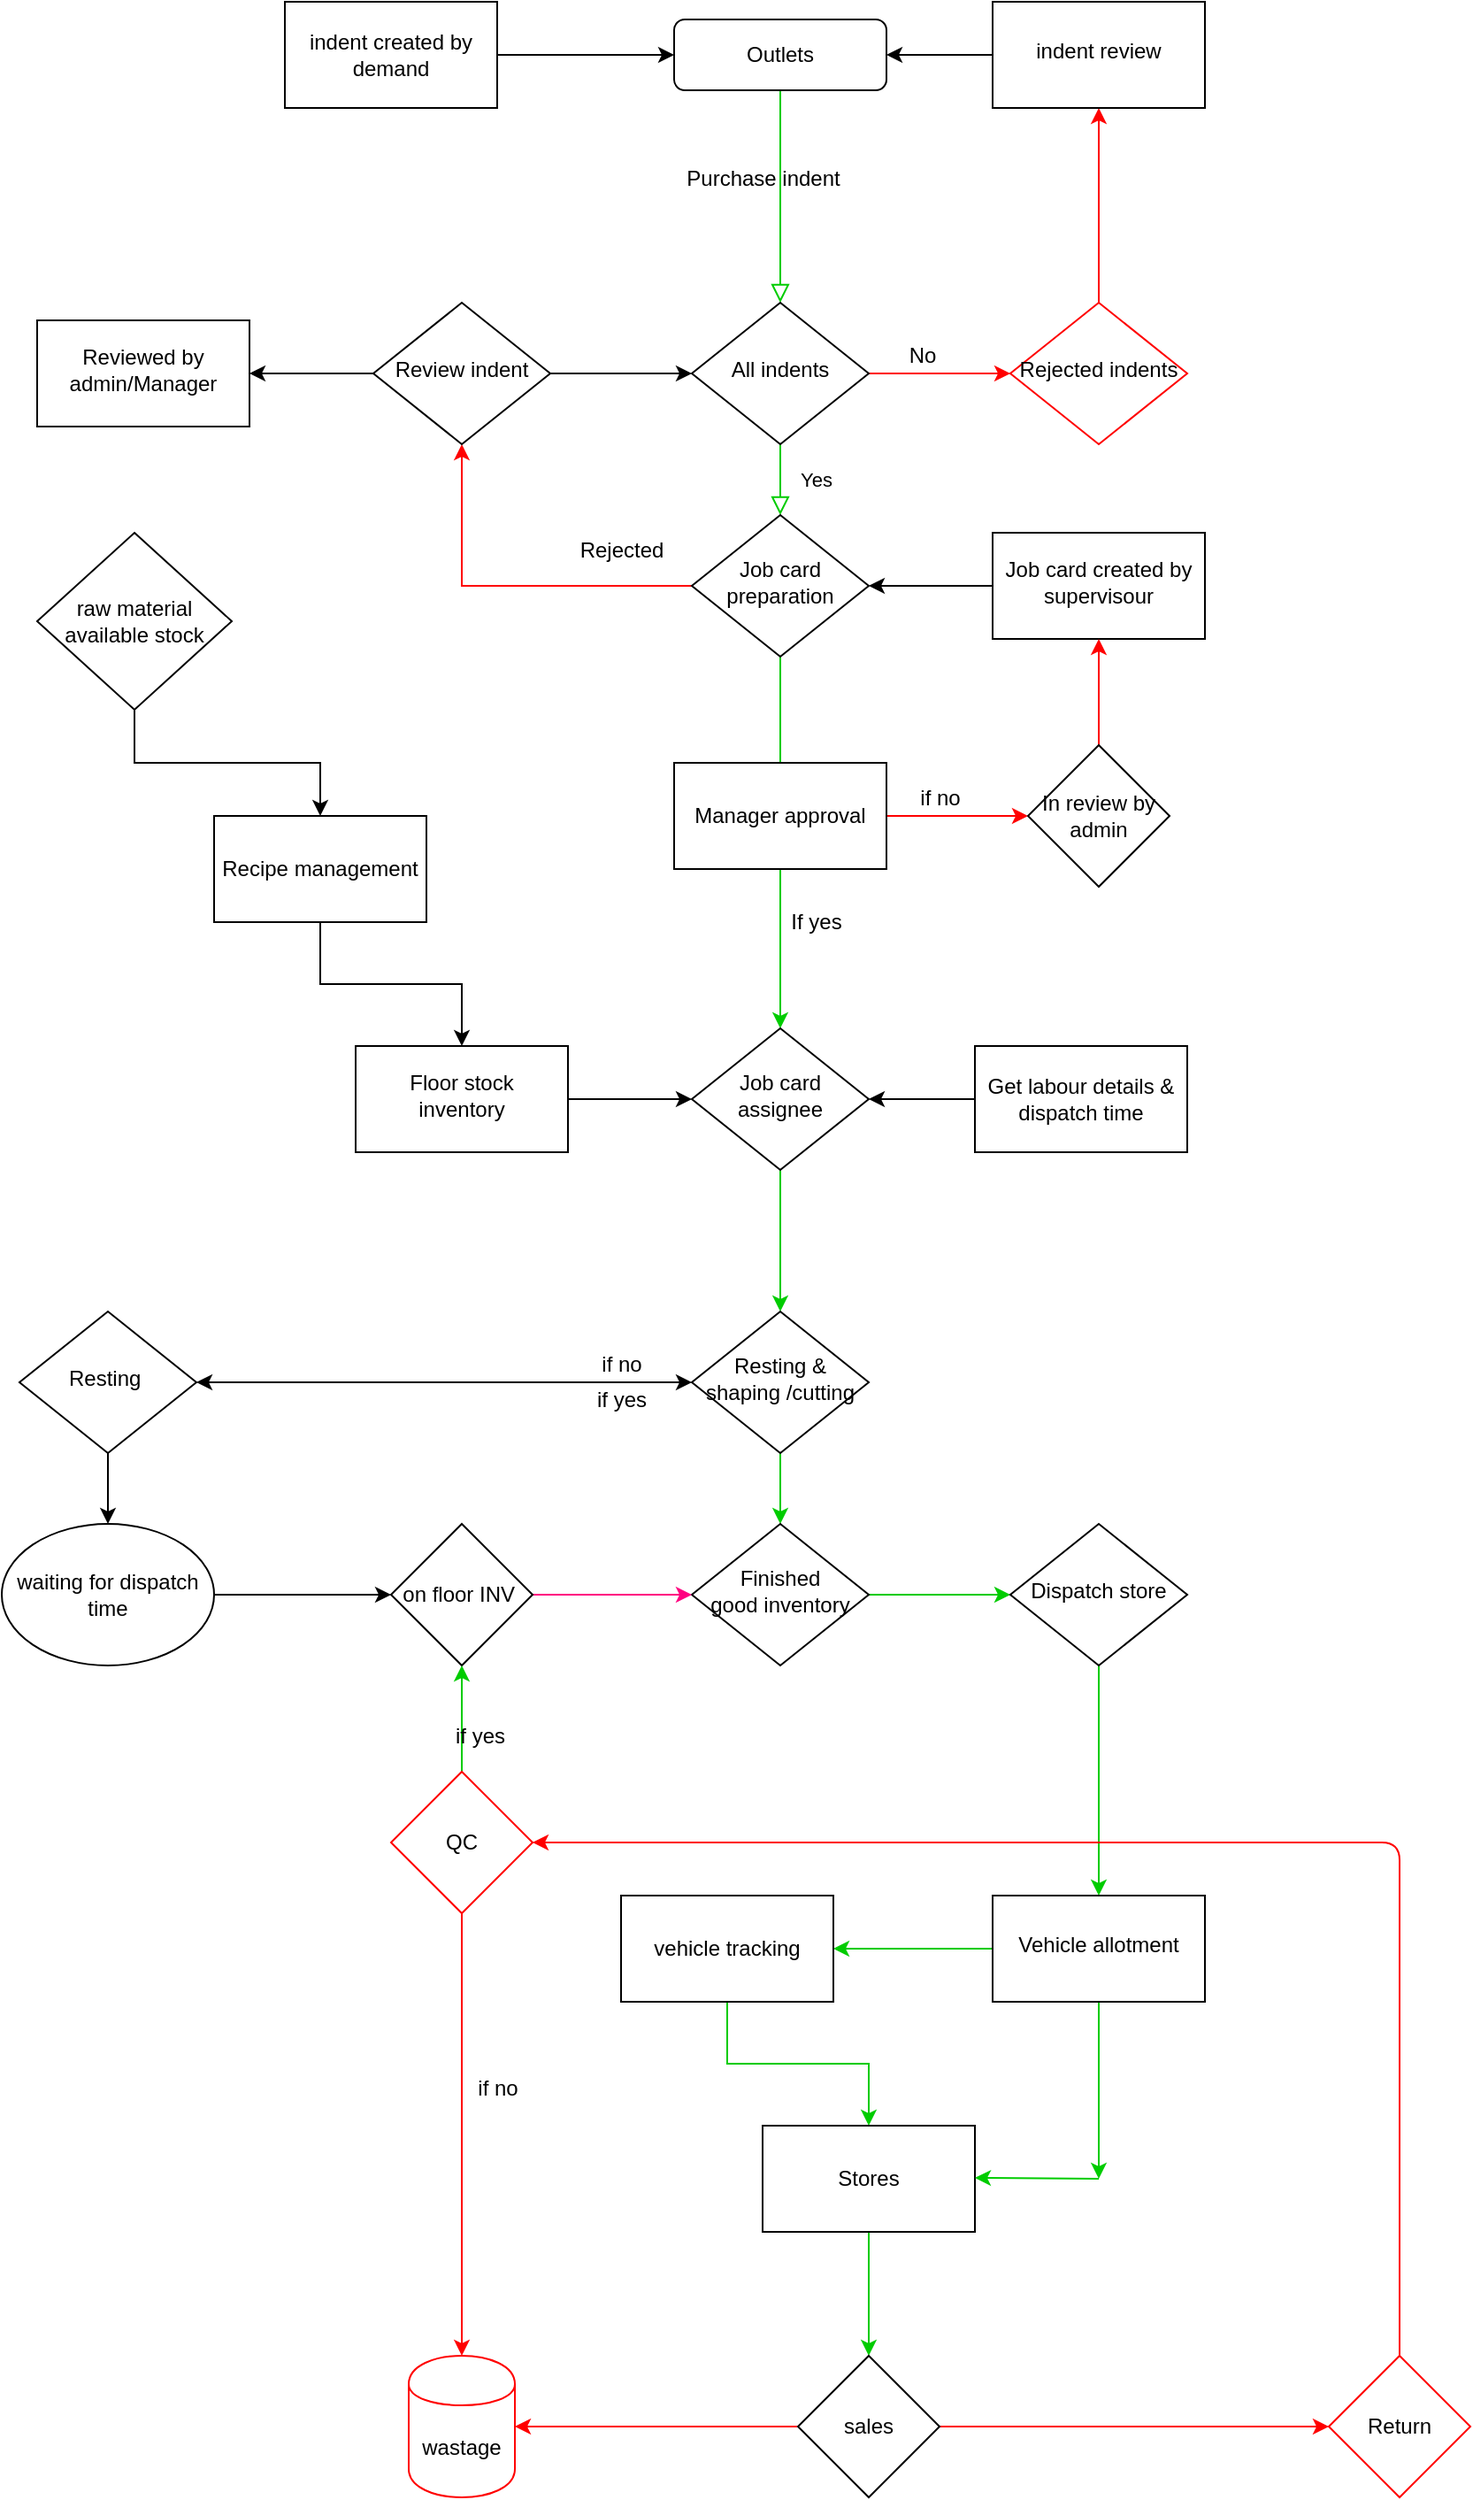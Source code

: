 <mxfile version="14.4.3" type="github">
  <diagram id="C5RBs43oDa-KdzZeNtuy" name="Page-1">
    <mxGraphModel dx="1865" dy="548" grid="1" gridSize="10" guides="1" tooltips="1" connect="1" arrows="1" fold="1" page="1" pageScale="1" pageWidth="827" pageHeight="1169" math="0" shadow="0">
      <root>
        <mxCell id="WIyWlLk6GJQsqaUBKTNV-0" />
        <mxCell id="WIyWlLk6GJQsqaUBKTNV-1" parent="WIyWlLk6GJQsqaUBKTNV-0" />
        <mxCell id="WIyWlLk6GJQsqaUBKTNV-2" value="" style="rounded=0;html=1;jettySize=auto;orthogonalLoop=1;fontSize=11;endArrow=block;endFill=0;endSize=8;strokeWidth=1;shadow=0;labelBackgroundColor=none;edgeStyle=orthogonalEdgeStyle;strokeColor=#00CC00;" parent="WIyWlLk6GJQsqaUBKTNV-1" source="WIyWlLk6GJQsqaUBKTNV-3" target="WIyWlLk6GJQsqaUBKTNV-6" edge="1">
          <mxGeometry relative="1" as="geometry" />
        </mxCell>
        <mxCell id="WIyWlLk6GJQsqaUBKTNV-3" value="Outlets" style="rounded=1;whiteSpace=wrap;html=1;fontSize=12;glass=0;strokeWidth=1;shadow=0;" parent="WIyWlLk6GJQsqaUBKTNV-1" vertex="1">
          <mxGeometry x="160" y="10" width="120" height="40" as="geometry" />
        </mxCell>
        <mxCell id="WIyWlLk6GJQsqaUBKTNV-4" value="Yes" style="rounded=0;html=1;jettySize=auto;orthogonalLoop=1;fontSize=11;endArrow=block;endFill=0;endSize=8;strokeWidth=1;shadow=0;labelBackgroundColor=none;edgeStyle=orthogonalEdgeStyle;strokeColor=#00CC00;" parent="WIyWlLk6GJQsqaUBKTNV-1" source="WIyWlLk6GJQsqaUBKTNV-6" target="WIyWlLk6GJQsqaUBKTNV-10" edge="1">
          <mxGeometry y="20" relative="1" as="geometry">
            <mxPoint as="offset" />
          </mxGeometry>
        </mxCell>
        <mxCell id="te3FuEqNMKup-QWxgg7G-4" value="" style="edgeStyle=orthogonalEdgeStyle;rounded=0;orthogonalLoop=1;jettySize=auto;html=1;strokeColor=#FF0000;" parent="WIyWlLk6GJQsqaUBKTNV-1" source="WIyWlLk6GJQsqaUBKTNV-6" target="te3FuEqNMKup-QWxgg7G-3" edge="1">
          <mxGeometry relative="1" as="geometry" />
        </mxCell>
        <mxCell id="WIyWlLk6GJQsqaUBKTNV-6" value="All indents" style="rhombus;whiteSpace=wrap;html=1;shadow=0;fontFamily=Helvetica;fontSize=12;align=center;strokeWidth=1;spacing=6;spacingTop=-4;" parent="WIyWlLk6GJQsqaUBKTNV-1" vertex="1">
          <mxGeometry x="170" y="170" width="100" height="80" as="geometry" />
        </mxCell>
        <mxCell id="te3FuEqNMKup-QWxgg7G-10" value="" style="edgeStyle=orthogonalEdgeStyle;rounded=0;orthogonalLoop=1;jettySize=auto;html=1;strokeColor=#FF0000;entryX=0.5;entryY=1;entryDx=0;entryDy=0;" parent="WIyWlLk6GJQsqaUBKTNV-1" source="WIyWlLk6GJQsqaUBKTNV-10" target="te3FuEqNMKup-QWxgg7G-12" edge="1">
          <mxGeometry relative="1" as="geometry">
            <mxPoint x="40" y="330" as="targetPoint" />
          </mxGeometry>
        </mxCell>
        <mxCell id="te3FuEqNMKup-QWxgg7G-19" value="" style="edgeStyle=orthogonalEdgeStyle;rounded=0;orthogonalLoop=1;jettySize=auto;html=1;strokeColor=#00CC00;" parent="WIyWlLk6GJQsqaUBKTNV-1" source="WIyWlLk6GJQsqaUBKTNV-10" target="te3FuEqNMKup-QWxgg7G-18" edge="1">
          <mxGeometry relative="1" as="geometry" />
        </mxCell>
        <mxCell id="WIyWlLk6GJQsqaUBKTNV-10" value="Job card preparation" style="rhombus;whiteSpace=wrap;html=1;shadow=0;fontFamily=Helvetica;fontSize=12;align=center;strokeWidth=1;spacing=6;spacingTop=-4;" parent="WIyWlLk6GJQsqaUBKTNV-1" vertex="1">
          <mxGeometry x="170" y="290" width="100" height="80" as="geometry" />
        </mxCell>
        <mxCell id="te3FuEqNMKup-QWxgg7G-0" value="Purchase indent" style="text;html=1;align=center;verticalAlign=middle;resizable=0;points=[];autosize=1;" parent="WIyWlLk6GJQsqaUBKTNV-1" vertex="1">
          <mxGeometry x="160" y="90" width="100" height="20" as="geometry" />
        </mxCell>
        <mxCell id="te3FuEqNMKup-QWxgg7G-6" value="" style="edgeStyle=orthogonalEdgeStyle;rounded=0;orthogonalLoop=1;jettySize=auto;html=1;strokeColor=#FF0000;" parent="WIyWlLk6GJQsqaUBKTNV-1" source="te3FuEqNMKup-QWxgg7G-3" target="te3FuEqNMKup-QWxgg7G-5" edge="1">
          <mxGeometry relative="1" as="geometry" />
        </mxCell>
        <mxCell id="te3FuEqNMKup-QWxgg7G-3" value="Rejected indents" style="rhombus;whiteSpace=wrap;html=1;shadow=0;fontFamily=Helvetica;fontSize=12;align=center;strokeWidth=1;spacing=6;spacingTop=-4;strokeColor=#FF0000;" parent="WIyWlLk6GJQsqaUBKTNV-1" vertex="1">
          <mxGeometry x="350" y="170" width="100" height="80" as="geometry" />
        </mxCell>
        <mxCell id="te3FuEqNMKup-QWxgg7G-7" value="" style="edgeStyle=orthogonalEdgeStyle;rounded=0;orthogonalLoop=1;jettySize=auto;html=1;" parent="WIyWlLk6GJQsqaUBKTNV-1" source="te3FuEqNMKup-QWxgg7G-5" target="WIyWlLk6GJQsqaUBKTNV-3" edge="1">
          <mxGeometry relative="1" as="geometry" />
        </mxCell>
        <mxCell id="te3FuEqNMKup-QWxgg7G-5" value="indent review" style="whiteSpace=wrap;html=1;shadow=0;strokeWidth=1;spacing=6;spacingTop=-4;" parent="WIyWlLk6GJQsqaUBKTNV-1" vertex="1">
          <mxGeometry x="340" width="120" height="60" as="geometry" />
        </mxCell>
        <mxCell id="te3FuEqNMKup-QWxgg7G-8" value="No" style="text;html=1;align=center;verticalAlign=middle;resizable=0;points=[];autosize=1;" parent="WIyWlLk6GJQsqaUBKTNV-1" vertex="1">
          <mxGeometry x="285" y="190" width="30" height="20" as="geometry" />
        </mxCell>
        <mxCell id="te3FuEqNMKup-QWxgg7G-11" value="Rejected" style="text;html=1;align=center;verticalAlign=middle;resizable=0;points=[];autosize=1;" parent="WIyWlLk6GJQsqaUBKTNV-1" vertex="1">
          <mxGeometry x="100" y="300" width="60" height="20" as="geometry" />
        </mxCell>
        <mxCell id="te3FuEqNMKup-QWxgg7G-14" value="" style="edgeStyle=orthogonalEdgeStyle;rounded=0;orthogonalLoop=1;jettySize=auto;html=1;" parent="WIyWlLk6GJQsqaUBKTNV-1" source="te3FuEqNMKup-QWxgg7G-12" target="WIyWlLk6GJQsqaUBKTNV-6" edge="1">
          <mxGeometry relative="1" as="geometry" />
        </mxCell>
        <mxCell id="te3FuEqNMKup-QWxgg7G-38" value="" style="edgeStyle=orthogonalEdgeStyle;rounded=0;orthogonalLoop=1;jettySize=auto;html=1;" parent="WIyWlLk6GJQsqaUBKTNV-1" source="te3FuEqNMKup-QWxgg7G-12" target="te3FuEqNMKup-QWxgg7G-37" edge="1">
          <mxGeometry relative="1" as="geometry" />
        </mxCell>
        <mxCell id="te3FuEqNMKup-QWxgg7G-12" value="Review indent" style="rhombus;whiteSpace=wrap;html=1;shadow=0;fontFamily=Helvetica;fontSize=12;align=center;strokeWidth=1;spacing=6;spacingTop=-4;" parent="WIyWlLk6GJQsqaUBKTNV-1" vertex="1">
          <mxGeometry x="-10" y="170" width="100" height="80" as="geometry" />
        </mxCell>
        <mxCell id="te3FuEqNMKup-QWxgg7G-17" value="" style="edgeStyle=orthogonalEdgeStyle;rounded=0;orthogonalLoop=1;jettySize=auto;html=1;" parent="WIyWlLk6GJQsqaUBKTNV-1" source="te3FuEqNMKup-QWxgg7G-15" target="WIyWlLk6GJQsqaUBKTNV-10" edge="1">
          <mxGeometry relative="1" as="geometry" />
        </mxCell>
        <mxCell id="te3FuEqNMKup-QWxgg7G-15" value="Job card created by supervisour" style="whiteSpace=wrap;html=1;shadow=0;strokeWidth=1;spacing=6;spacingTop=-4;" parent="WIyWlLk6GJQsqaUBKTNV-1" vertex="1">
          <mxGeometry x="340" y="300" width="120" height="60" as="geometry" />
        </mxCell>
        <mxCell id="4NInFhgdRvtNdxH4a96Z-7" value="" style="edgeStyle=orthogonalEdgeStyle;rounded=0;orthogonalLoop=1;jettySize=auto;html=1;strokeColor=#00CC00;" edge="1" parent="WIyWlLk6GJQsqaUBKTNV-1" source="te3FuEqNMKup-QWxgg7G-18" target="4NInFhgdRvtNdxH4a96Z-6">
          <mxGeometry relative="1" as="geometry" />
        </mxCell>
        <mxCell id="te3FuEqNMKup-QWxgg7G-18" value="Job card assignee" style="rhombus;whiteSpace=wrap;html=1;shadow=0;fontFamily=Helvetica;fontSize=12;align=center;strokeWidth=1;spacing=6;spacingTop=-4;" parent="WIyWlLk6GJQsqaUBKTNV-1" vertex="1">
          <mxGeometry x="170" y="580" width="100" height="80" as="geometry" />
        </mxCell>
        <mxCell id="4NInFhgdRvtNdxH4a96Z-2" value="" style="edgeStyle=orthogonalEdgeStyle;rounded=0;orthogonalLoop=1;jettySize=auto;html=1;" edge="1" parent="WIyWlLk6GJQsqaUBKTNV-1" source="te3FuEqNMKup-QWxgg7G-20" target="te3FuEqNMKup-QWxgg7G-18">
          <mxGeometry relative="1" as="geometry" />
        </mxCell>
        <mxCell id="te3FuEqNMKup-QWxgg7G-20" value="Floor stock inventory" style="whiteSpace=wrap;html=1;shadow=0;strokeWidth=1;spacing=6;spacingTop=-4;" parent="WIyWlLk6GJQsqaUBKTNV-1" vertex="1">
          <mxGeometry x="-20" y="590" width="120" height="60" as="geometry" />
        </mxCell>
        <mxCell id="te3FuEqNMKup-QWxgg7G-31" value="" style="edgeStyle=orthogonalEdgeStyle;rounded=0;orthogonalLoop=1;jettySize=auto;html=1;strokeColor=#FF0000;" parent="WIyWlLk6GJQsqaUBKTNV-1" source="te3FuEqNMKup-QWxgg7G-27" target="te3FuEqNMKup-QWxgg7G-30" edge="1">
          <mxGeometry relative="1" as="geometry" />
        </mxCell>
        <mxCell id="te3FuEqNMKup-QWxgg7G-27" value="Manager approval" style="rounded=0;whiteSpace=wrap;html=1;" parent="WIyWlLk6GJQsqaUBKTNV-1" vertex="1">
          <mxGeometry x="160" y="430" width="120" height="60" as="geometry" />
        </mxCell>
        <mxCell id="te3FuEqNMKup-QWxgg7G-29" value="If yes" style="text;html=1;align=center;verticalAlign=middle;resizable=0;points=[];autosize=1;" parent="WIyWlLk6GJQsqaUBKTNV-1" vertex="1">
          <mxGeometry x="220" y="510" width="40" height="20" as="geometry" />
        </mxCell>
        <mxCell id="te3FuEqNMKup-QWxgg7G-32" value="" style="edgeStyle=orthogonalEdgeStyle;rounded=0;orthogonalLoop=1;jettySize=auto;html=1;strokeColor=#FF0000;" parent="WIyWlLk6GJQsqaUBKTNV-1" source="te3FuEqNMKup-QWxgg7G-30" target="te3FuEqNMKup-QWxgg7G-15" edge="1">
          <mxGeometry relative="1" as="geometry" />
        </mxCell>
        <mxCell id="te3FuEqNMKup-QWxgg7G-30" value="In review by admin" style="rhombus;whiteSpace=wrap;html=1;rounded=0;" parent="WIyWlLk6GJQsqaUBKTNV-1" vertex="1">
          <mxGeometry x="360" y="420" width="80" height="80" as="geometry" />
        </mxCell>
        <mxCell id="te3FuEqNMKup-QWxgg7G-33" value="if no" style="text;html=1;align=center;verticalAlign=middle;resizable=0;points=[];autosize=1;" parent="WIyWlLk6GJQsqaUBKTNV-1" vertex="1">
          <mxGeometry x="290" y="440" width="40" height="20" as="geometry" />
        </mxCell>
        <mxCell id="4NInFhgdRvtNdxH4a96Z-4" value="" style="edgeStyle=orthogonalEdgeStyle;rounded=0;orthogonalLoop=1;jettySize=auto;html=1;" edge="1" parent="WIyWlLk6GJQsqaUBKTNV-1" source="te3FuEqNMKup-QWxgg7G-34" target="4NInFhgdRvtNdxH4a96Z-3">
          <mxGeometry relative="1" as="geometry" />
        </mxCell>
        <mxCell id="te3FuEqNMKup-QWxgg7G-34" value="raw material available stock" style="rhombus;whiteSpace=wrap;html=1;rounded=0;" parent="WIyWlLk6GJQsqaUBKTNV-1" vertex="1">
          <mxGeometry x="-200" y="300" width="110" height="100" as="geometry" />
        </mxCell>
        <mxCell id="te3FuEqNMKup-QWxgg7G-37" value="Reviewed by admin/Manager" style="whiteSpace=wrap;html=1;shadow=0;strokeWidth=1;spacing=6;spacingTop=-4;" parent="WIyWlLk6GJQsqaUBKTNV-1" vertex="1">
          <mxGeometry x="-200" y="180" width="120" height="60" as="geometry" />
        </mxCell>
        <mxCell id="4NInFhgdRvtNdxH4a96Z-1" value="" style="edgeStyle=orthogonalEdgeStyle;rounded=0;orthogonalLoop=1;jettySize=auto;html=1;" edge="1" parent="WIyWlLk6GJQsqaUBKTNV-1" source="4NInFhgdRvtNdxH4a96Z-0" target="te3FuEqNMKup-QWxgg7G-18">
          <mxGeometry relative="1" as="geometry" />
        </mxCell>
        <mxCell id="4NInFhgdRvtNdxH4a96Z-0" value="Get labour details &amp;amp; dispatch time" style="rounded=0;whiteSpace=wrap;html=1;" vertex="1" parent="WIyWlLk6GJQsqaUBKTNV-1">
          <mxGeometry x="330" y="590" width="120" height="60" as="geometry" />
        </mxCell>
        <mxCell id="4NInFhgdRvtNdxH4a96Z-5" value="" style="edgeStyle=orthogonalEdgeStyle;rounded=0;orthogonalLoop=1;jettySize=auto;html=1;" edge="1" parent="WIyWlLk6GJQsqaUBKTNV-1" source="4NInFhgdRvtNdxH4a96Z-3" target="te3FuEqNMKup-QWxgg7G-20">
          <mxGeometry relative="1" as="geometry" />
        </mxCell>
        <mxCell id="4NInFhgdRvtNdxH4a96Z-3" value="Recipe management" style="whiteSpace=wrap;html=1;rounded=0;" vertex="1" parent="WIyWlLk6GJQsqaUBKTNV-1">
          <mxGeometry x="-100" y="460" width="120" height="60" as="geometry" />
        </mxCell>
        <mxCell id="4NInFhgdRvtNdxH4a96Z-9" value="" style="edgeStyle=orthogonalEdgeStyle;rounded=0;orthogonalLoop=1;jettySize=auto;html=1;strokeColor=#00CC00;" edge="1" parent="WIyWlLk6GJQsqaUBKTNV-1" source="4NInFhgdRvtNdxH4a96Z-6" target="4NInFhgdRvtNdxH4a96Z-8">
          <mxGeometry relative="1" as="geometry" />
        </mxCell>
        <mxCell id="4NInFhgdRvtNdxH4a96Z-6" value="Resting &amp;amp; shaping /cutting" style="rhombus;whiteSpace=wrap;html=1;shadow=0;fontFamily=Helvetica;fontSize=12;align=center;strokeWidth=1;spacing=6;spacingTop=-4;" vertex="1" parent="WIyWlLk6GJQsqaUBKTNV-1">
          <mxGeometry x="170" y="740" width="100" height="80" as="geometry" />
        </mxCell>
        <mxCell id="4NInFhgdRvtNdxH4a96Z-22" value="" style="edgeStyle=orthogonalEdgeStyle;rounded=0;orthogonalLoop=1;jettySize=auto;html=1;strokeColor=#00CC00;" edge="1" parent="WIyWlLk6GJQsqaUBKTNV-1" source="4NInFhgdRvtNdxH4a96Z-8" target="4NInFhgdRvtNdxH4a96Z-21">
          <mxGeometry relative="1" as="geometry" />
        </mxCell>
        <mxCell id="4NInFhgdRvtNdxH4a96Z-8" value="Finished&lt;br&gt;good inventory" style="rhombus;whiteSpace=wrap;html=1;shadow=0;fontFamily=Helvetica;fontSize=12;align=center;strokeWidth=1;spacing=6;spacingTop=-4;" vertex="1" parent="WIyWlLk6GJQsqaUBKTNV-1">
          <mxGeometry x="170" y="860" width="100" height="80" as="geometry" />
        </mxCell>
        <mxCell id="4NInFhgdRvtNdxH4a96Z-53" value="" style="edgeStyle=orthogonalEdgeStyle;curved=0;rounded=1;sketch=0;orthogonalLoop=1;jettySize=auto;html=1;strokeColor=#000000;" edge="1" parent="WIyWlLk6GJQsqaUBKTNV-1" source="4NInFhgdRvtNdxH4a96Z-10" target="4NInFhgdRvtNdxH4a96Z-49">
          <mxGeometry relative="1" as="geometry" />
        </mxCell>
        <mxCell id="4NInFhgdRvtNdxH4a96Z-10" value="Resting&amp;nbsp;" style="rhombus;whiteSpace=wrap;html=1;shadow=0;fontFamily=Helvetica;fontSize=12;align=center;strokeWidth=1;spacing=6;spacingTop=-4;" vertex="1" parent="WIyWlLk6GJQsqaUBKTNV-1">
          <mxGeometry x="-210" y="740" width="100" height="80" as="geometry" />
        </mxCell>
        <mxCell id="4NInFhgdRvtNdxH4a96Z-20" value="" style="edgeStyle=orthogonalEdgeStyle;rounded=0;orthogonalLoop=1;jettySize=auto;html=1;strokeColor=#FF0080;" edge="1" parent="WIyWlLk6GJQsqaUBKTNV-1" source="4NInFhgdRvtNdxH4a96Z-13" target="4NInFhgdRvtNdxH4a96Z-8">
          <mxGeometry relative="1" as="geometry" />
        </mxCell>
        <mxCell id="4NInFhgdRvtNdxH4a96Z-13" value="on floor INV&amp;nbsp;" style="rhombus;whiteSpace=wrap;html=1;" vertex="1" parent="WIyWlLk6GJQsqaUBKTNV-1">
          <mxGeometry y="860" width="80" height="80" as="geometry" />
        </mxCell>
        <mxCell id="4NInFhgdRvtNdxH4a96Z-15" value="if no" style="text;html=1;align=center;verticalAlign=middle;resizable=0;points=[];autosize=1;" vertex="1" parent="WIyWlLk6GJQsqaUBKTNV-1">
          <mxGeometry x="110" y="760" width="40" height="20" as="geometry" />
        </mxCell>
        <mxCell id="4NInFhgdRvtNdxH4a96Z-18" value="" style="endArrow=classic;startArrow=classic;html=1;exitX=1;exitY=0.5;exitDx=0;exitDy=0;" edge="1" parent="WIyWlLk6GJQsqaUBKTNV-1" source="4NInFhgdRvtNdxH4a96Z-10">
          <mxGeometry width="50" height="50" relative="1" as="geometry">
            <mxPoint x="90" y="780" as="sourcePoint" />
            <mxPoint x="170" y="780" as="targetPoint" />
          </mxGeometry>
        </mxCell>
        <mxCell id="4NInFhgdRvtNdxH4a96Z-19" value="if yes" style="text;html=1;align=center;verticalAlign=middle;resizable=0;points=[];autosize=1;" vertex="1" parent="WIyWlLk6GJQsqaUBKTNV-1">
          <mxGeometry x="110" y="780" width="40" height="20" as="geometry" />
        </mxCell>
        <mxCell id="4NInFhgdRvtNdxH4a96Z-24" value="" style="edgeStyle=orthogonalEdgeStyle;rounded=0;orthogonalLoop=1;jettySize=auto;html=1;strokeColor=#00CC00;" edge="1" parent="WIyWlLk6GJQsqaUBKTNV-1" source="4NInFhgdRvtNdxH4a96Z-21" target="4NInFhgdRvtNdxH4a96Z-23">
          <mxGeometry relative="1" as="geometry" />
        </mxCell>
        <mxCell id="4NInFhgdRvtNdxH4a96Z-21" value="Dispatch store" style="rhombus;whiteSpace=wrap;html=1;shadow=0;fontFamily=Helvetica;fontSize=12;align=center;strokeWidth=1;spacing=6;spacingTop=-4;" vertex="1" parent="WIyWlLk6GJQsqaUBKTNV-1">
          <mxGeometry x="350" y="860" width="100" height="80" as="geometry" />
        </mxCell>
        <mxCell id="4NInFhgdRvtNdxH4a96Z-26" value="" style="edgeStyle=orthogonalEdgeStyle;rounded=0;orthogonalLoop=1;jettySize=auto;html=1;strokeColor=#00CC00;" edge="1" parent="WIyWlLk6GJQsqaUBKTNV-1" source="4NInFhgdRvtNdxH4a96Z-23">
          <mxGeometry relative="1" as="geometry">
            <mxPoint x="400" y="1230" as="targetPoint" />
          </mxGeometry>
        </mxCell>
        <mxCell id="4NInFhgdRvtNdxH4a96Z-28" value="" style="edgeStyle=orthogonalEdgeStyle;rounded=0;orthogonalLoop=1;jettySize=auto;html=1;strokeColor=#00CC00;" edge="1" parent="WIyWlLk6GJQsqaUBKTNV-1" source="4NInFhgdRvtNdxH4a96Z-23" target="4NInFhgdRvtNdxH4a96Z-27">
          <mxGeometry relative="1" as="geometry" />
        </mxCell>
        <mxCell id="4NInFhgdRvtNdxH4a96Z-23" value="Vehicle allotment" style="whiteSpace=wrap;html=1;shadow=0;strokeWidth=1;spacing=6;spacingTop=-4;" vertex="1" parent="WIyWlLk6GJQsqaUBKTNV-1">
          <mxGeometry x="340" y="1070" width="120" height="60" as="geometry" />
        </mxCell>
        <mxCell id="4NInFhgdRvtNdxH4a96Z-30" value="" style="edgeStyle=orthogonalEdgeStyle;rounded=0;orthogonalLoop=1;jettySize=auto;html=1;strokeColor=#00CC00;" edge="1" parent="WIyWlLk6GJQsqaUBKTNV-1" source="4NInFhgdRvtNdxH4a96Z-27" target="4NInFhgdRvtNdxH4a96Z-29">
          <mxGeometry relative="1" as="geometry" />
        </mxCell>
        <mxCell id="4NInFhgdRvtNdxH4a96Z-27" value="vehicle tracking" style="rounded=0;whiteSpace=wrap;html=1;" vertex="1" parent="WIyWlLk6GJQsqaUBKTNV-1">
          <mxGeometry x="130" y="1070" width="120" height="60" as="geometry" />
        </mxCell>
        <mxCell id="4NInFhgdRvtNdxH4a96Z-35" value="" style="edgeStyle=orthogonalEdgeStyle;rounded=0;orthogonalLoop=1;jettySize=auto;html=1;strokeColor=#00CC00;" edge="1" parent="WIyWlLk6GJQsqaUBKTNV-1" source="4NInFhgdRvtNdxH4a96Z-29" target="4NInFhgdRvtNdxH4a96Z-34">
          <mxGeometry relative="1" as="geometry" />
        </mxCell>
        <mxCell id="4NInFhgdRvtNdxH4a96Z-29" value="Stores" style="rounded=0;whiteSpace=wrap;html=1;strokeColor=#000000;" vertex="1" parent="WIyWlLk6GJQsqaUBKTNV-1">
          <mxGeometry x="210" y="1200" width="120" height="60" as="geometry" />
        </mxCell>
        <mxCell id="4NInFhgdRvtNdxH4a96Z-33" value="" style="endArrow=classic;html=1;strokeColor=#00CC00;" edge="1" parent="WIyWlLk6GJQsqaUBKTNV-1">
          <mxGeometry width="50" height="50" relative="1" as="geometry">
            <mxPoint x="400" y="1230" as="sourcePoint" />
            <mxPoint x="330" y="1229.5" as="targetPoint" />
          </mxGeometry>
        </mxCell>
        <mxCell id="4NInFhgdRvtNdxH4a96Z-37" value="" style="edgeStyle=orthogonalEdgeStyle;rounded=0;orthogonalLoop=1;jettySize=auto;html=1;strokeColor=#FF0000;" edge="1" parent="WIyWlLk6GJQsqaUBKTNV-1" source="4NInFhgdRvtNdxH4a96Z-34" target="4NInFhgdRvtNdxH4a96Z-36">
          <mxGeometry relative="1" as="geometry" />
        </mxCell>
        <mxCell id="4NInFhgdRvtNdxH4a96Z-39" value="" style="edgeStyle=orthogonalEdgeStyle;rounded=0;orthogonalLoop=1;jettySize=auto;html=1;strokeColor=#FF0000;" edge="1" parent="WIyWlLk6GJQsqaUBKTNV-1" source="4NInFhgdRvtNdxH4a96Z-34" target="4NInFhgdRvtNdxH4a96Z-38">
          <mxGeometry relative="1" as="geometry" />
        </mxCell>
        <mxCell id="4NInFhgdRvtNdxH4a96Z-34" value="sales" style="rhombus;whiteSpace=wrap;html=1;rounded=0;" vertex="1" parent="WIyWlLk6GJQsqaUBKTNV-1">
          <mxGeometry x="230" y="1330" width="80" height="80" as="geometry" />
        </mxCell>
        <mxCell id="4NInFhgdRvtNdxH4a96Z-36" value="Return" style="rhombus;whiteSpace=wrap;html=1;rounded=0;strokeColor=#FF0000;" vertex="1" parent="WIyWlLk6GJQsqaUBKTNV-1">
          <mxGeometry x="530" y="1330" width="80" height="80" as="geometry" />
        </mxCell>
        <mxCell id="4NInFhgdRvtNdxH4a96Z-38" value="wastage" style="shape=cylinder;whiteSpace=wrap;html=1;boundedLbl=1;backgroundOutline=1;rounded=0;strokeColor=#FF0000;" vertex="1" parent="WIyWlLk6GJQsqaUBKTNV-1">
          <mxGeometry x="10" y="1330" width="60" height="80" as="geometry" />
        </mxCell>
        <mxCell id="4NInFhgdRvtNdxH4a96Z-43" value="" style="edgeStyle=orthogonalEdgeStyle;rounded=0;orthogonalLoop=1;jettySize=auto;html=1;strokeColor=#00CC00;" edge="1" parent="WIyWlLk6GJQsqaUBKTNV-1" source="4NInFhgdRvtNdxH4a96Z-41" target="4NInFhgdRvtNdxH4a96Z-13">
          <mxGeometry relative="1" as="geometry" />
        </mxCell>
        <mxCell id="4NInFhgdRvtNdxH4a96Z-41" value="QC" style="rhombus;whiteSpace=wrap;html=1;strokeColor=#FF0000;" vertex="1" parent="WIyWlLk6GJQsqaUBKTNV-1">
          <mxGeometry y="1000" width="80" height="80" as="geometry" />
        </mxCell>
        <mxCell id="4NInFhgdRvtNdxH4a96Z-42" value="" style="endArrow=classic;html=1;strokeColor=#FF0000;entryX=1;entryY=0.5;entryDx=0;entryDy=0;" edge="1" parent="WIyWlLk6GJQsqaUBKTNV-1" target="4NInFhgdRvtNdxH4a96Z-41">
          <mxGeometry width="50" height="50" relative="1" as="geometry">
            <mxPoint x="570" y="1330" as="sourcePoint" />
            <mxPoint x="40" y="1020" as="targetPoint" />
            <Array as="points">
              <mxPoint x="570" y="1040" />
            </Array>
          </mxGeometry>
        </mxCell>
        <mxCell id="4NInFhgdRvtNdxH4a96Z-44" value="" style="endArrow=classic;html=1;strokeColor=#FF0000;entryX=0.5;entryY=0;entryDx=0;entryDy=0;exitX=0.5;exitY=1;exitDx=0;exitDy=0;" edge="1" parent="WIyWlLk6GJQsqaUBKTNV-1" source="4NInFhgdRvtNdxH4a96Z-41" target="4NInFhgdRvtNdxH4a96Z-38">
          <mxGeometry width="50" height="50" relative="1" as="geometry">
            <mxPoint x="40" y="1110" as="sourcePoint" />
            <mxPoint x="90" y="1060" as="targetPoint" />
            <Array as="points" />
          </mxGeometry>
        </mxCell>
        <mxCell id="4NInFhgdRvtNdxH4a96Z-45" value="if yes" style="text;html=1;align=center;verticalAlign=middle;resizable=0;points=[];autosize=1;" vertex="1" parent="WIyWlLk6GJQsqaUBKTNV-1">
          <mxGeometry x="30" y="970" width="40" height="20" as="geometry" />
        </mxCell>
        <mxCell id="4NInFhgdRvtNdxH4a96Z-46" value="if no" style="text;html=1;align=center;verticalAlign=middle;resizable=0;points=[];autosize=1;" vertex="1" parent="WIyWlLk6GJQsqaUBKTNV-1">
          <mxGeometry x="40" y="1169" width="40" height="20" as="geometry" />
        </mxCell>
        <mxCell id="4NInFhgdRvtNdxH4a96Z-48" value="" style="edgeStyle=orthogonalEdgeStyle;rounded=0;orthogonalLoop=1;jettySize=auto;html=1;" edge="1" parent="WIyWlLk6GJQsqaUBKTNV-1" source="4NInFhgdRvtNdxH4a96Z-47" target="WIyWlLk6GJQsqaUBKTNV-3">
          <mxGeometry relative="1" as="geometry" />
        </mxCell>
        <mxCell id="4NInFhgdRvtNdxH4a96Z-47" value="indent created by demand" style="rounded=0;whiteSpace=wrap;html=1;" vertex="1" parent="WIyWlLk6GJQsqaUBKTNV-1">
          <mxGeometry x="-60" width="120" height="60" as="geometry" />
        </mxCell>
        <mxCell id="4NInFhgdRvtNdxH4a96Z-50" value="" style="edgeStyle=orthogonalEdgeStyle;curved=0;rounded=1;sketch=0;orthogonalLoop=1;jettySize=auto;html=1;" edge="1" parent="WIyWlLk6GJQsqaUBKTNV-1" source="4NInFhgdRvtNdxH4a96Z-49" target="4NInFhgdRvtNdxH4a96Z-13">
          <mxGeometry relative="1" as="geometry" />
        </mxCell>
        <mxCell id="4NInFhgdRvtNdxH4a96Z-49" value="waiting for dispatch time" style="ellipse;whiteSpace=wrap;html=1;rounded=0;sketch=0;strokeColor=#000000;" vertex="1" parent="WIyWlLk6GJQsqaUBKTNV-1">
          <mxGeometry x="-220" y="860" width="120" height="80" as="geometry" />
        </mxCell>
      </root>
    </mxGraphModel>
  </diagram>
</mxfile>
